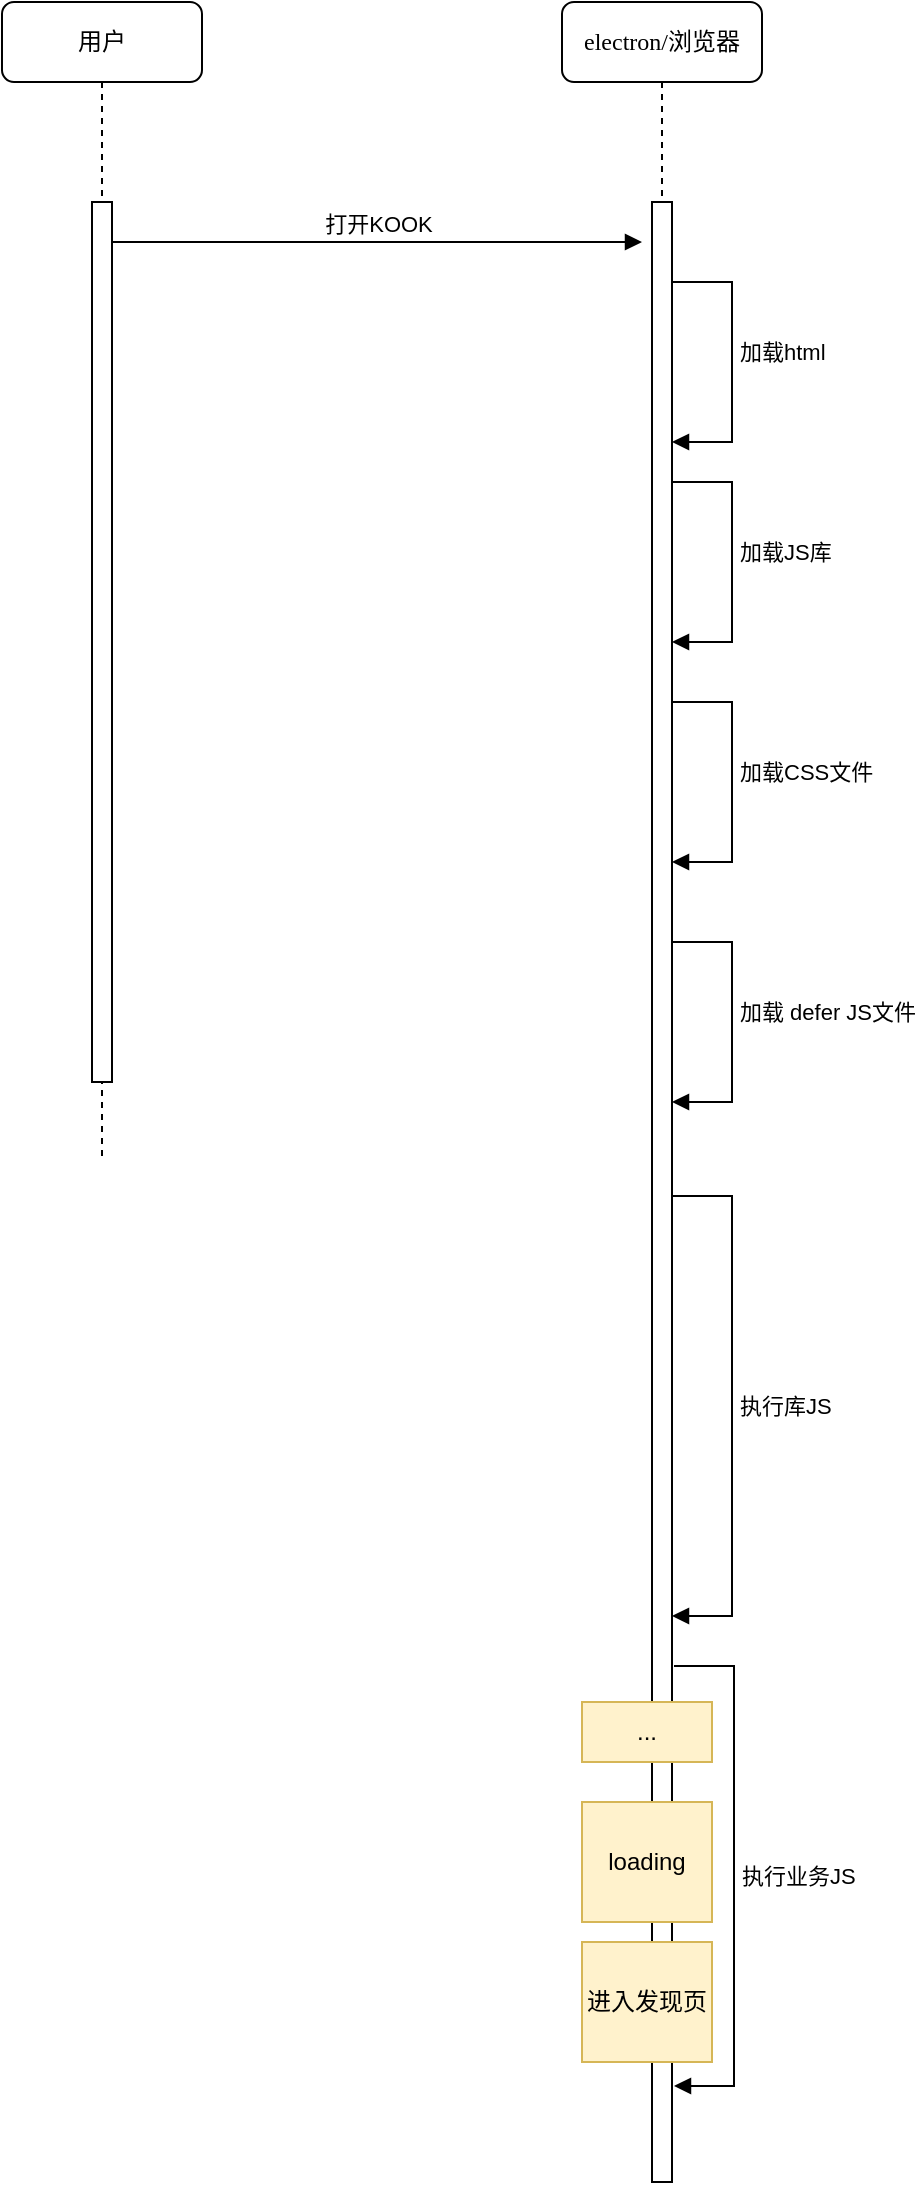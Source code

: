 <mxfile version="23.1.0" type="github">
  <diagram name="Page-1" id="13e1069c-82ec-6db2-03f1-153e76fe0fe0">
    <mxGraphModel dx="1235" dy="624" grid="1" gridSize="10" guides="1" tooltips="1" connect="1" arrows="1" fold="1" page="1" pageScale="1" pageWidth="1100" pageHeight="850" background="none" math="0" shadow="0">
      <root>
        <mxCell id="0" />
        <mxCell id="1" parent="0" />
        <mxCell id="M1rF0WqMJFQ-LMj2dOT4-4" value="用户" style="shape=umlLifeline;perimeter=lifelinePerimeter;whiteSpace=wrap;html=1;container=1;collapsible=0;recursiveResize=0;outlineConnect=0;rounded=1;shadow=0;comic=0;labelBackgroundColor=none;strokeWidth=1;fontFamily=Verdana;fontSize=12;align=center;" vertex="1" parent="1">
          <mxGeometry x="120" y="40" width="100" height="580" as="geometry" />
        </mxCell>
        <mxCell id="M1rF0WqMJFQ-LMj2dOT4-5" value="" style="html=1;points=[];perimeter=orthogonalPerimeter;rounded=0;shadow=0;comic=0;labelBackgroundColor=none;strokeWidth=1;fontFamily=Verdana;fontSize=12;align=center;" vertex="1" parent="M1rF0WqMJFQ-LMj2dOT4-4">
          <mxGeometry x="45" y="100" width="10" height="440" as="geometry" />
        </mxCell>
        <mxCell id="M1rF0WqMJFQ-LMj2dOT4-8" value="打开KOOK" style="html=1;verticalAlign=bottom;endArrow=block;curved=0;rounded=0;" edge="1" parent="M1rF0WqMJFQ-LMj2dOT4-4">
          <mxGeometry width="80" relative="1" as="geometry">
            <mxPoint x="55" y="120" as="sourcePoint" />
            <mxPoint x="320" y="120" as="targetPoint" />
          </mxGeometry>
        </mxCell>
        <mxCell id="M1rF0WqMJFQ-LMj2dOT4-6" value="electron/浏览器" style="shape=umlLifeline;perimeter=lifelinePerimeter;whiteSpace=wrap;html=1;container=1;collapsible=0;recursiveResize=0;outlineConnect=0;rounded=1;shadow=0;comic=0;labelBackgroundColor=none;strokeWidth=1;fontFamily=Verdana;fontSize=12;align=center;" vertex="1" parent="1">
          <mxGeometry x="400" y="40" width="100" height="1090" as="geometry" />
        </mxCell>
        <mxCell id="M1rF0WqMJFQ-LMj2dOT4-7" value="" style="html=1;points=[];perimeter=orthogonalPerimeter;rounded=0;shadow=0;comic=0;labelBackgroundColor=none;strokeWidth=1;fontFamily=Verdana;fontSize=12;align=center;" vertex="1" parent="M1rF0WqMJFQ-LMj2dOT4-6">
          <mxGeometry x="45" y="100" width="10" height="990" as="geometry" />
        </mxCell>
        <mxCell id="M1rF0WqMJFQ-LMj2dOT4-22" value="loading" style="rounded=0;whiteSpace=wrap;html=1;fillColor=#fff2cc;strokeColor=#d6b656;" vertex="1" parent="M1rF0WqMJFQ-LMj2dOT4-6">
          <mxGeometry x="10" y="900" width="65" height="60" as="geometry" />
        </mxCell>
        <mxCell id="M1rF0WqMJFQ-LMj2dOT4-23" value="进入发现页" style="rounded=0;whiteSpace=wrap;html=1;fillColor=#fff2cc;strokeColor=#d6b656;" vertex="1" parent="M1rF0WqMJFQ-LMj2dOT4-6">
          <mxGeometry x="10" y="970" width="65" height="60" as="geometry" />
        </mxCell>
        <mxCell id="M1rF0WqMJFQ-LMj2dOT4-24" value="..." style="rounded=0;whiteSpace=wrap;html=1;fillColor=#fff2cc;strokeColor=#d6b656;" vertex="1" parent="M1rF0WqMJFQ-LMj2dOT4-6">
          <mxGeometry x="10" y="850" width="65" height="30" as="geometry" />
        </mxCell>
        <mxCell id="M1rF0WqMJFQ-LMj2dOT4-16" value="执行库JS" style="html=1;align=left;spacingLeft=2;endArrow=block;rounded=0;edgeStyle=orthogonalEdgeStyle;curved=0;rounded=0;" edge="1" parent="1">
          <mxGeometry relative="1" as="geometry">
            <mxPoint x="455" y="637" as="sourcePoint" />
            <Array as="points">
              <mxPoint x="485" y="637" />
              <mxPoint x="485" y="847" />
              <mxPoint x="455" y="847" />
            </Array>
            <mxPoint x="455" y="847" as="targetPoint" />
          </mxGeometry>
        </mxCell>
        <mxCell id="M1rF0WqMJFQ-LMj2dOT4-17" value="加载html" style="html=1;align=left;spacingLeft=2;endArrow=block;rounded=0;edgeStyle=orthogonalEdgeStyle;curved=0;rounded=0;" edge="1" parent="1">
          <mxGeometry relative="1" as="geometry">
            <mxPoint x="465" y="180" as="sourcePoint" />
            <Array as="points">
              <mxPoint x="455" y="180" />
              <mxPoint x="485" y="180" />
              <mxPoint x="485" y="260" />
              <mxPoint x="455" y="260" />
            </Array>
            <mxPoint x="455" y="260" as="targetPoint" />
          </mxGeometry>
        </mxCell>
        <mxCell id="M1rF0WqMJFQ-LMj2dOT4-18" value="加载JS库" style="html=1;align=left;spacingLeft=2;endArrow=block;rounded=0;edgeStyle=orthogonalEdgeStyle;curved=0;rounded=0;" edge="1" parent="1">
          <mxGeometry relative="1" as="geometry">
            <mxPoint x="465" y="280" as="sourcePoint" />
            <Array as="points">
              <mxPoint x="455" y="280" />
              <mxPoint x="485" y="280" />
              <mxPoint x="485" y="360" />
              <mxPoint x="455" y="360" />
            </Array>
            <mxPoint x="455" y="360" as="targetPoint" />
          </mxGeometry>
        </mxCell>
        <mxCell id="M1rF0WqMJFQ-LMj2dOT4-19" value="加载CSS文件" style="html=1;align=left;spacingLeft=2;endArrow=block;rounded=0;edgeStyle=orthogonalEdgeStyle;curved=0;rounded=0;" edge="1" parent="1">
          <mxGeometry relative="1" as="geometry">
            <mxPoint x="465" y="390" as="sourcePoint" />
            <Array as="points">
              <mxPoint x="455" y="390" />
              <mxPoint x="485" y="390" />
              <mxPoint x="485" y="470" />
              <mxPoint x="455" y="470" />
            </Array>
            <mxPoint x="455" y="470" as="targetPoint" />
          </mxGeometry>
        </mxCell>
        <mxCell id="M1rF0WqMJFQ-LMj2dOT4-20" value="加载 defer JS文件" style="html=1;align=left;spacingLeft=2;endArrow=block;rounded=0;edgeStyle=orthogonalEdgeStyle;curved=0;rounded=0;" edge="1" parent="1">
          <mxGeometry relative="1" as="geometry">
            <mxPoint x="465" y="510" as="sourcePoint" />
            <Array as="points">
              <mxPoint x="455" y="510" />
              <mxPoint x="485" y="510" />
              <mxPoint x="485" y="590" />
              <mxPoint x="455" y="590" />
            </Array>
            <mxPoint x="455" y="590" as="targetPoint" />
          </mxGeometry>
        </mxCell>
        <mxCell id="M1rF0WqMJFQ-LMj2dOT4-21" value="执行业务JS" style="html=1;align=left;spacingLeft=2;endArrow=block;rounded=0;edgeStyle=orthogonalEdgeStyle;curved=0;rounded=0;" edge="1" parent="1">
          <mxGeometry relative="1" as="geometry">
            <mxPoint x="456" y="872" as="sourcePoint" />
            <Array as="points">
              <mxPoint x="486" y="872" />
              <mxPoint x="486" y="1082" />
              <mxPoint x="456" y="1082" />
            </Array>
            <mxPoint x="456" y="1082" as="targetPoint" />
          </mxGeometry>
        </mxCell>
      </root>
    </mxGraphModel>
  </diagram>
</mxfile>
